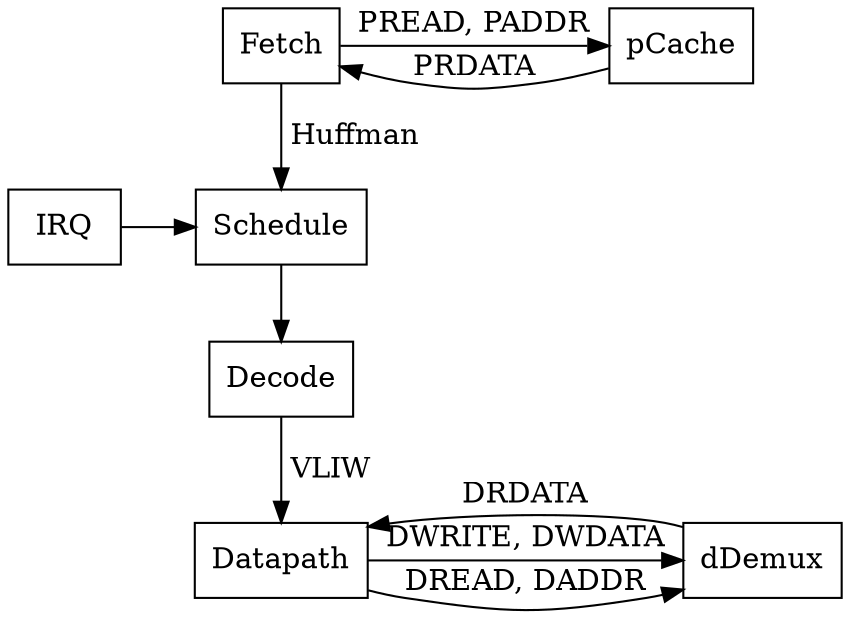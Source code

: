# Use https://dreampuf.github.io/GraphvizOnline to generate image
digraph G {
  node[shape="box"];
  Fetch -> pCache [label="PREAD, PADDR"];
  pCache -> Fetch [label="PRDATA"];
  { rank=same; pCache; Fetch; }
  Fetch -> Schedule [label=" Huffman"];
  IRQ -> Schedule -> Decode;
  { rank=same; Schedule; IRQ; }
  Decode -> Datapath [label=" VLIW"];
  dDemux -> Datapath [label="DRDATA"];
  Datapath -> dDemux [label="DREAD, DADDR"];
  Datapath -> dDemux [label="DWRITE, DWDATA"];
  { rank=same; dDemux; Datapath; }
}
